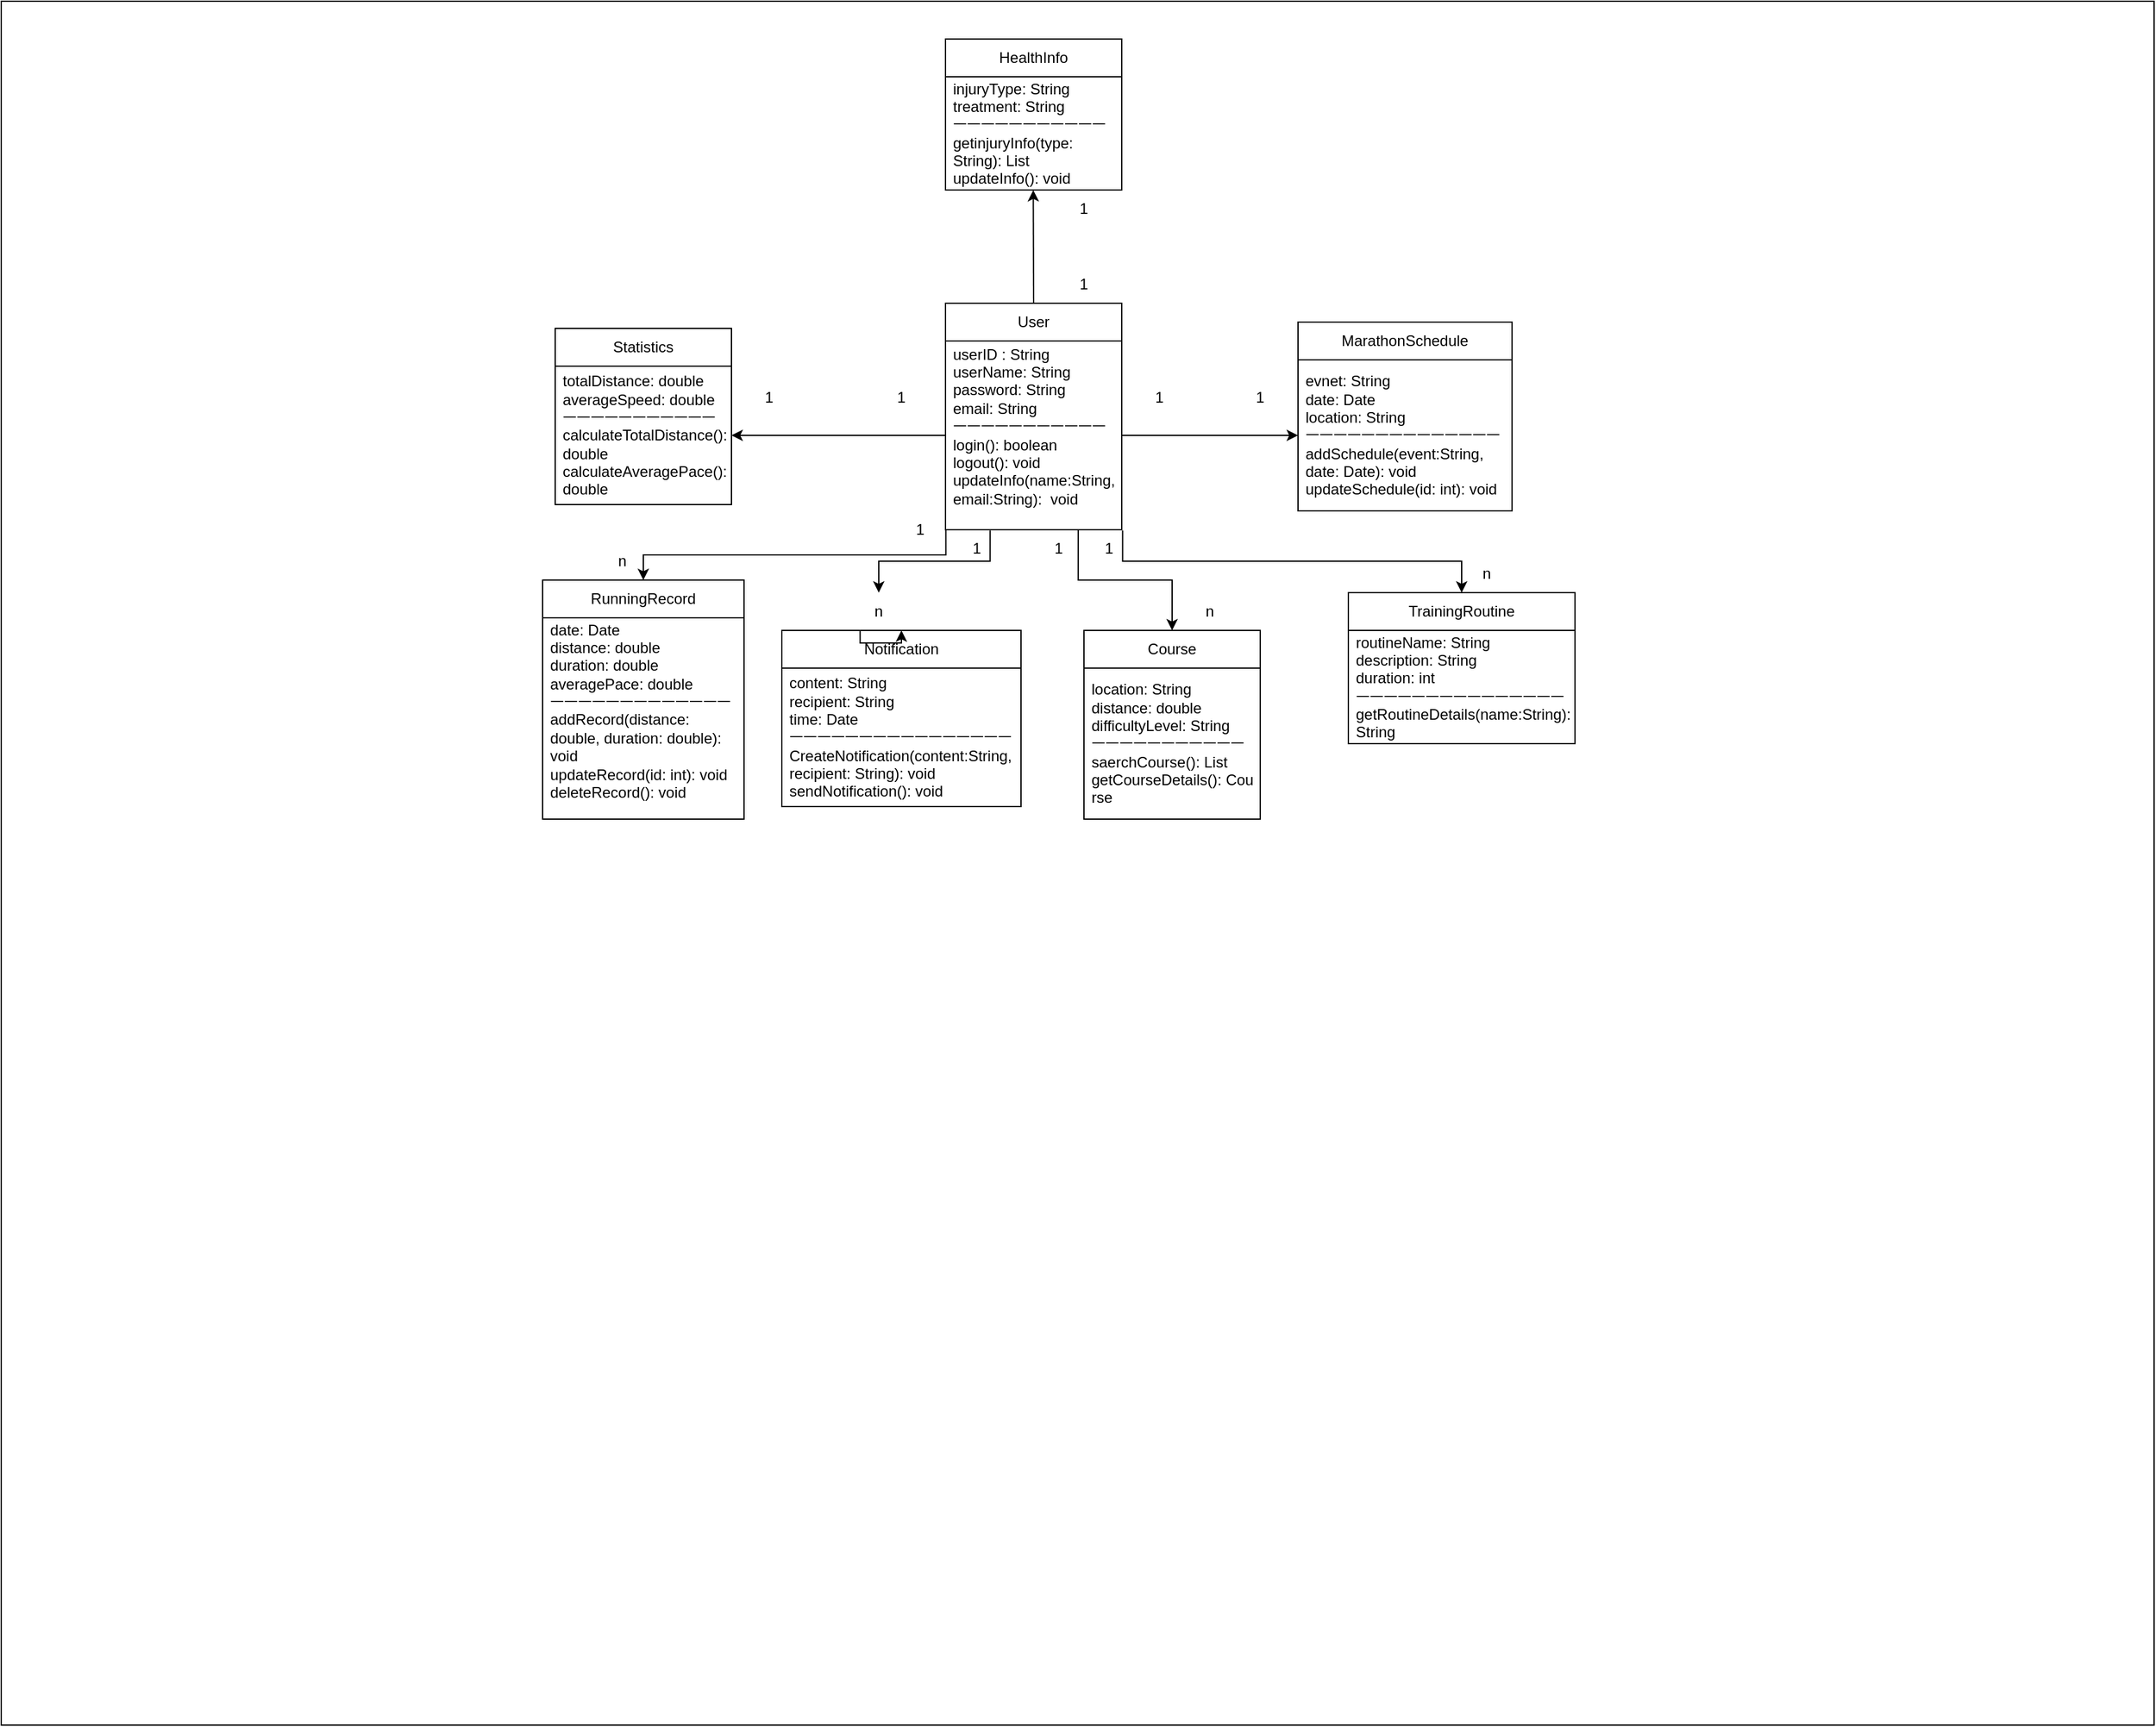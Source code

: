 <mxfile version="27.1.4">
  <diagram name="페이지-1" id="eisdHvtt9pM22h8amt2_">
    <mxGraphModel dx="1420" dy="1920" grid="1" gridSize="10" guides="1" tooltips="1" connect="1" arrows="1" fold="1" page="1" pageScale="1" pageWidth="827" pageHeight="1169" math="0" shadow="0">
      <root>
        <mxCell id="0" />
        <mxCell id="1" parent="0" />
        <mxCell id="n1FdgLcyJgvq4uo9NDfe-1" value="&amp;nbsp; &amp;nbsp; &amp;nbsp; &amp;nbsp;" style="rounded=0;whiteSpace=wrap;html=1;" vertex="1" parent="1">
          <mxGeometry x="160" y="-90" width="1710" height="1370" as="geometry" />
        </mxCell>
        <mxCell id="n1FdgLcyJgvq4uo9NDfe-3" value="User" style="swimlane;fontStyle=0;childLayout=stackLayout;horizontal=1;startSize=30;horizontalStack=0;resizeParent=1;resizeParentMax=0;resizeLast=0;collapsible=1;marginBottom=0;whiteSpace=wrap;html=1;" vertex="1" parent="1">
          <mxGeometry x="910" y="150" width="140" height="180" as="geometry" />
        </mxCell>
        <mxCell id="n1FdgLcyJgvq4uo9NDfe-6" value="&lt;div&gt;userID : String&lt;/div&gt;&lt;div&gt;userName: String&lt;/div&gt;password: String&lt;div&gt;email: String&lt;/div&gt;&lt;div&gt;ㅡㅡㅡㅡㅡㅡㅡㅡㅡㅡㅡ&lt;/div&gt;&lt;div&gt;login(): boolean&lt;/div&gt;&lt;div&gt;logout(): void&lt;/div&gt;&lt;div&gt;updateInfo(name:String, email:String):&amp;nbsp; void&lt;/div&gt;&lt;div&gt;&lt;br&gt;&lt;/div&gt;" style="text;strokeColor=none;fillColor=none;align=left;verticalAlign=middle;spacingLeft=4;spacingRight=4;overflow=hidden;points=[[0,0.5],[1,0.5]];portConstraint=eastwest;rotatable=0;whiteSpace=wrap;html=1;" vertex="1" parent="n1FdgLcyJgvq4uo9NDfe-3">
          <mxGeometry y="30" width="140" height="150" as="geometry" />
        </mxCell>
        <mxCell id="n1FdgLcyJgvq4uo9NDfe-10" value="RunningRecord" style="swimlane;fontStyle=0;childLayout=stackLayout;horizontal=1;startSize=30;horizontalStack=0;resizeParent=1;resizeParentMax=0;resizeLast=0;collapsible=1;marginBottom=0;whiteSpace=wrap;html=1;" vertex="1" parent="1">
          <mxGeometry x="590" y="370" width="160" height="190" as="geometry" />
        </mxCell>
        <mxCell id="n1FdgLcyJgvq4uo9NDfe-11" value="date: Date&lt;div&gt;distance: double&lt;/div&gt;&lt;div&gt;duration: double&lt;/div&gt;&lt;div&gt;averagePace: double&lt;/div&gt;&lt;div&gt;ㅡㅡㅡㅡㅡㅡㅡㅡㅡㅡㅡㅡㅡ&lt;/div&gt;&lt;div&gt;addRecord(distance: double, duration: double): void&lt;/div&gt;&lt;div&gt;updateRecord(id: int): void&lt;/div&gt;&lt;div&gt;deleteRecord(): void&lt;/div&gt;&lt;div&gt;&lt;br&gt;&lt;/div&gt;" style="text;strokeColor=none;fillColor=none;align=left;verticalAlign=middle;spacingLeft=4;spacingRight=4;overflow=hidden;points=[[0,0.5],[1,0.5]];portConstraint=eastwest;rotatable=0;whiteSpace=wrap;html=1;" vertex="1" parent="n1FdgLcyJgvq4uo9NDfe-10">
          <mxGeometry y="30" width="160" height="160" as="geometry" />
        </mxCell>
        <mxCell id="n1FdgLcyJgvq4uo9NDfe-14" value="TrainingRoutine" style="swimlane;fontStyle=0;childLayout=stackLayout;horizontal=1;startSize=30;horizontalStack=0;resizeParent=1;resizeParentMax=0;resizeLast=0;collapsible=1;marginBottom=0;whiteSpace=wrap;html=1;" vertex="1" parent="1">
          <mxGeometry x="1230" y="380" width="180" height="120" as="geometry" />
        </mxCell>
        <mxCell id="n1FdgLcyJgvq4uo9NDfe-15" value="&lt;div&gt;&lt;div&gt;routineName: String&lt;/div&gt;&lt;div&gt;description: String&lt;/div&gt;&lt;div&gt;duration: int&lt;/div&gt;&lt;div&gt;ㅡㅡㅡㅡㅡㅡㅡㅡㅡㅡㅡㅡㅡㅡㅡ&lt;/div&gt;&lt;/div&gt;&lt;div&gt;getRoutineDetails(name:String): String&lt;/div&gt;&lt;div&gt;&lt;br&gt;&lt;/div&gt;" style="text;strokeColor=none;fillColor=none;align=left;verticalAlign=middle;spacingLeft=4;spacingRight=4;overflow=hidden;points=[[0,0.5],[1,0.5]];portConstraint=eastwest;rotatable=0;whiteSpace=wrap;html=1;" vertex="1" parent="n1FdgLcyJgvq4uo9NDfe-14">
          <mxGeometry y="30" width="180" height="90" as="geometry" />
        </mxCell>
        <mxCell id="n1FdgLcyJgvq4uo9NDfe-19" value="Statistics" style="swimlane;fontStyle=0;childLayout=stackLayout;horizontal=1;startSize=30;horizontalStack=0;resizeParent=1;resizeParentMax=0;resizeLast=0;collapsible=1;marginBottom=0;whiteSpace=wrap;html=1;" vertex="1" parent="1">
          <mxGeometry x="600" y="170" width="140" height="140" as="geometry" />
        </mxCell>
        <mxCell id="n1FdgLcyJgvq4uo9NDfe-20" value="totalDistance: double&lt;div&gt;averageSpeed: double&lt;br&gt;&lt;div&gt;ㅡㅡㅡㅡㅡㅡㅡㅡㅡㅡㅡ&lt;/div&gt;&lt;div&gt;calculateTotalDistance(): double&lt;/div&gt;&lt;/div&gt;&lt;div&gt;calculateAveragePace(): double&lt;/div&gt;" style="text;strokeColor=none;fillColor=none;align=left;verticalAlign=middle;spacingLeft=4;spacingRight=4;overflow=hidden;points=[[0,0.5],[1,0.5]];portConstraint=eastwest;rotatable=0;whiteSpace=wrap;html=1;" vertex="1" parent="n1FdgLcyJgvq4uo9NDfe-19">
          <mxGeometry y="30" width="140" height="110" as="geometry" />
        </mxCell>
        <mxCell id="n1FdgLcyJgvq4uo9NDfe-58" value="" style="endArrow=classic;html=1;rounded=0;exitX=1;exitY=0.5;exitDx=0;exitDy=0;entryX=1;entryY=0.5;entryDx=0;entryDy=0;" edge="1" parent="n1FdgLcyJgvq4uo9NDfe-19" source="n1FdgLcyJgvq4uo9NDfe-20" target="n1FdgLcyJgvq4uo9NDfe-20">
          <mxGeometry width="50" height="50" relative="1" as="geometry">
            <mxPoint x="260" y="160" as="sourcePoint" />
            <mxPoint x="310" y="110" as="targetPoint" />
          </mxGeometry>
        </mxCell>
        <mxCell id="n1FdgLcyJgvq4uo9NDfe-28" value="MarathonSchedule" style="swimlane;fontStyle=0;childLayout=stackLayout;horizontal=1;startSize=30;horizontalStack=0;resizeParent=1;resizeParentMax=0;resizeLast=0;collapsible=1;marginBottom=0;whiteSpace=wrap;html=1;" vertex="1" parent="1">
          <mxGeometry x="1190" y="165" width="170" height="150" as="geometry" />
        </mxCell>
        <mxCell id="n1FdgLcyJgvq4uo9NDfe-29" value="evnet: String&lt;div&gt;date: Date&lt;/div&gt;&lt;div&gt;location: String&lt;br&gt;&lt;div&gt;ㅡㅡㅡㅡㅡㅡㅡㅡㅡㅡㅡㅡㅡㅡ&lt;/div&gt;&lt;/div&gt;&lt;div&gt;addSchedule(event:String, date: Date): void&lt;/div&gt;&lt;div&gt;updateSchedule(id: int): void&lt;/div&gt;" style="text;strokeColor=none;fillColor=none;align=left;verticalAlign=middle;spacingLeft=4;spacingRight=4;overflow=hidden;points=[[0,0.5],[1,0.5]];portConstraint=eastwest;rotatable=0;whiteSpace=wrap;html=1;" vertex="1" parent="n1FdgLcyJgvq4uo9NDfe-28">
          <mxGeometry y="30" width="170" height="120" as="geometry" />
        </mxCell>
        <mxCell id="n1FdgLcyJgvq4uo9NDfe-32" value="Course" style="swimlane;fontStyle=0;childLayout=stackLayout;horizontal=1;startSize=30;horizontalStack=0;resizeParent=1;resizeParentMax=0;resizeLast=0;collapsible=1;marginBottom=0;whiteSpace=wrap;html=1;" vertex="1" parent="1">
          <mxGeometry x="1020" y="410" width="140" height="150" as="geometry" />
        </mxCell>
        <mxCell id="n1FdgLcyJgvq4uo9NDfe-33" value="&lt;div&gt;location: String&lt;/div&gt;&lt;div&gt;distance: double&lt;/div&gt;&lt;div&gt;difficultyLevel: String&lt;/div&gt;&lt;div&gt;ㅡㅡㅡㅡㅡㅡㅡㅡㅡㅡㅡ&lt;/div&gt;&lt;div&gt;saerchCourse(): List&lt;/div&gt;&lt;div&gt;getCourseDetails(): Cou rse&lt;/div&gt;" style="text;strokeColor=none;fillColor=none;align=left;verticalAlign=middle;spacingLeft=4;spacingRight=4;overflow=hidden;points=[[0,0.5],[1,0.5]];portConstraint=eastwest;rotatable=0;whiteSpace=wrap;html=1;" vertex="1" parent="n1FdgLcyJgvq4uo9NDfe-32">
          <mxGeometry y="30" width="140" height="120" as="geometry" />
        </mxCell>
        <mxCell id="n1FdgLcyJgvq4uo9NDfe-36" value="Notification" style="swimlane;fontStyle=0;childLayout=stackLayout;horizontal=1;startSize=30;horizontalStack=0;resizeParent=1;resizeParentMax=0;resizeLast=0;collapsible=1;marginBottom=0;whiteSpace=wrap;html=1;" vertex="1" parent="1">
          <mxGeometry x="780" y="410" width="190" height="140" as="geometry" />
        </mxCell>
        <mxCell id="n1FdgLcyJgvq4uo9NDfe-37" value="content: String&lt;div&gt;recipient: String&lt;/div&gt;&lt;div&gt;time: Date&lt;br&gt;&lt;div&gt;ㅡㅡㅡㅡㅡㅡㅡㅡㅡㅡㅡㅡㅡㅡㅡㅡ&lt;/div&gt;&lt;div&gt;CreateNotification(content:String, recipient: String): void&lt;/div&gt;&lt;/div&gt;&lt;div&gt;sendNotification(): void&lt;/div&gt;" style="text;strokeColor=none;fillColor=none;align=left;verticalAlign=middle;spacingLeft=4;spacingRight=4;overflow=hidden;points=[[0,0.5],[1,0.5]];portConstraint=eastwest;rotatable=0;whiteSpace=wrap;html=1;" vertex="1" parent="n1FdgLcyJgvq4uo9NDfe-36">
          <mxGeometry y="30" width="190" height="110" as="geometry" />
        </mxCell>
        <mxCell id="n1FdgLcyJgvq4uo9NDfe-40" value="HealthInfo" style="swimlane;fontStyle=0;childLayout=stackLayout;horizontal=1;startSize=30;horizontalStack=0;resizeParent=1;resizeParentMax=0;resizeLast=0;collapsible=1;marginBottom=0;whiteSpace=wrap;html=1;" vertex="1" parent="1">
          <mxGeometry x="910" y="-60" width="140" height="120" as="geometry" />
        </mxCell>
        <mxCell id="n1FdgLcyJgvq4uo9NDfe-41" value="injuryType: String&lt;br&gt;&lt;div&gt;treatment: String&amp;nbsp;&lt;/div&gt;&lt;div&gt;ㅡㅡㅡㅡㅡㅡㅡㅡㅡㅡㅡ&lt;/div&gt;&lt;div&gt;getinjuryInfo(type: String): List&lt;/div&gt;&lt;div&gt;updateInfo(): void&lt;/div&gt;" style="text;strokeColor=none;fillColor=none;align=left;verticalAlign=middle;spacingLeft=4;spacingRight=4;overflow=hidden;points=[[0,0.5],[1,0.5]];portConstraint=eastwest;rotatable=0;whiteSpace=wrap;html=1;" vertex="1" parent="n1FdgLcyJgvq4uo9NDfe-40">
          <mxGeometry y="30" width="140" height="90" as="geometry" />
        </mxCell>
        <mxCell id="n1FdgLcyJgvq4uo9NDfe-59" value="" style="endArrow=classic;html=1;rounded=0;entryX=1;entryY=0.5;entryDx=0;entryDy=0;exitX=0;exitY=0.5;exitDx=0;exitDy=0;" edge="1" parent="1" source="n1FdgLcyJgvq4uo9NDfe-6" target="n1FdgLcyJgvq4uo9NDfe-20">
          <mxGeometry width="50" height="50" relative="1" as="geometry">
            <mxPoint x="860" y="330" as="sourcePoint" />
            <mxPoint x="910" y="280" as="targetPoint" />
          </mxGeometry>
        </mxCell>
        <mxCell id="n1FdgLcyJgvq4uo9NDfe-60" value="" style="endArrow=classic;html=1;rounded=0;exitX=1;exitY=0.5;exitDx=0;exitDy=0;entryX=0;entryY=0.5;entryDx=0;entryDy=0;" edge="1" parent="1" source="n1FdgLcyJgvq4uo9NDfe-6" target="n1FdgLcyJgvq4uo9NDfe-29">
          <mxGeometry width="50" height="50" relative="1" as="geometry">
            <mxPoint x="860" y="330" as="sourcePoint" />
            <mxPoint x="910" y="280" as="targetPoint" />
          </mxGeometry>
        </mxCell>
        <mxCell id="n1FdgLcyJgvq4uo9NDfe-61" value="" style="endArrow=classic;html=1;rounded=0;entryX=0.498;entryY=1.001;entryDx=0;entryDy=0;entryPerimeter=0;exitX=0.5;exitY=0;exitDx=0;exitDy=0;" edge="1" parent="1" source="n1FdgLcyJgvq4uo9NDfe-3" target="n1FdgLcyJgvq4uo9NDfe-41">
          <mxGeometry width="50" height="50" relative="1" as="geometry">
            <mxPoint x="860" y="330" as="sourcePoint" />
            <mxPoint x="910" y="280" as="targetPoint" />
          </mxGeometry>
        </mxCell>
        <mxCell id="n1FdgLcyJgvq4uo9NDfe-66" value="" style="endArrow=classic;html=1;rounded=0;entryX=0.5;entryY=0;entryDx=0;entryDy=0;exitX=0.253;exitY=1.004;exitDx=0;exitDy=0;exitPerimeter=0;edgeStyle=orthogonalEdgeStyle;" edge="1" parent="1" source="n1FdgLcyJgvq4uo9NDfe-95" target="n1FdgLcyJgvq4uo9NDfe-36">
          <mxGeometry width="50" height="50" relative="1" as="geometry">
            <mxPoint x="880" y="220" as="sourcePoint" />
            <mxPoint x="930" y="170" as="targetPoint" />
          </mxGeometry>
        </mxCell>
        <mxCell id="n1FdgLcyJgvq4uo9NDfe-67" value="" style="endArrow=classic;html=1;rounded=0;entryX=0.5;entryY=0;entryDx=0;entryDy=0;exitX=0.002;exitY=1.001;exitDx=0;exitDy=0;exitPerimeter=0;edgeStyle=orthogonalEdgeStyle;" edge="1" parent="1" source="n1FdgLcyJgvq4uo9NDfe-6" target="n1FdgLcyJgvq4uo9NDfe-10">
          <mxGeometry width="50" height="50" relative="1" as="geometry">
            <mxPoint x="880" y="220" as="sourcePoint" />
            <mxPoint x="930" y="170" as="targetPoint" />
          </mxGeometry>
        </mxCell>
        <mxCell id="n1FdgLcyJgvq4uo9NDfe-68" value="" style="endArrow=classic;html=1;rounded=0;entryX=0.5;entryY=0;entryDx=0;entryDy=0;exitX=0.753;exitY=0.998;exitDx=0;exitDy=0;exitPerimeter=0;edgeStyle=orthogonalEdgeStyle;" edge="1" parent="1" source="n1FdgLcyJgvq4uo9NDfe-6" target="n1FdgLcyJgvq4uo9NDfe-32">
          <mxGeometry width="50" height="50" relative="1" as="geometry">
            <mxPoint x="880" y="220" as="sourcePoint" />
            <mxPoint x="930" y="170" as="targetPoint" />
          </mxGeometry>
        </mxCell>
        <mxCell id="n1FdgLcyJgvq4uo9NDfe-69" value="" style="endArrow=classic;html=1;rounded=0;entryX=0.5;entryY=0;entryDx=0;entryDy=0;exitX=1.005;exitY=1.004;exitDx=0;exitDy=0;exitPerimeter=0;edgeStyle=orthogonalEdgeStyle;" edge="1" parent="1" source="n1FdgLcyJgvq4uo9NDfe-6" target="n1FdgLcyJgvq4uo9NDfe-14">
          <mxGeometry width="50" height="50" relative="1" as="geometry">
            <mxPoint x="880" y="220" as="sourcePoint" />
            <mxPoint x="930" y="170" as="targetPoint" />
          </mxGeometry>
        </mxCell>
        <mxCell id="n1FdgLcyJgvq4uo9NDfe-72" value="1" style="text;html=1;align=center;verticalAlign=middle;whiteSpace=wrap;rounded=0;" vertex="1" parent="1">
          <mxGeometry x="845" y="210" width="60" height="30" as="geometry" />
        </mxCell>
        <mxCell id="n1FdgLcyJgvq4uo9NDfe-74" value="1" style="text;html=1;align=center;verticalAlign=middle;whiteSpace=wrap;rounded=0;" vertex="1" parent="1">
          <mxGeometry x="740" y="210" width="60" height="30" as="geometry" />
        </mxCell>
        <mxCell id="n1FdgLcyJgvq4uo9NDfe-75" value="1" style="text;html=1;align=center;verticalAlign=middle;whiteSpace=wrap;rounded=0;" vertex="1" parent="1">
          <mxGeometry x="990" y="60" width="60" height="30" as="geometry" />
        </mxCell>
        <mxCell id="n1FdgLcyJgvq4uo9NDfe-79" value="1" style="text;html=1;align=center;verticalAlign=middle;whiteSpace=wrap;rounded=0;" vertex="1" parent="1">
          <mxGeometry x="1130" y="210" width="60" height="30" as="geometry" />
        </mxCell>
        <mxCell id="n1FdgLcyJgvq4uo9NDfe-80" value="1" style="text;html=1;align=center;verticalAlign=middle;whiteSpace=wrap;rounded=0;" vertex="1" parent="1">
          <mxGeometry x="1050" y="210" width="60" height="30" as="geometry" />
        </mxCell>
        <mxCell id="n1FdgLcyJgvq4uo9NDfe-81" value="1" style="text;html=1;align=center;verticalAlign=middle;whiteSpace=wrap;rounded=0;" vertex="1" parent="1">
          <mxGeometry x="990" y="120" width="60" height="30" as="geometry" />
        </mxCell>
        <mxCell id="n1FdgLcyJgvq4uo9NDfe-82" value="1" style="text;html=1;align=center;verticalAlign=middle;whiteSpace=wrap;rounded=0;" vertex="1" parent="1">
          <mxGeometry x="860" y="315" width="60" height="30" as="geometry" />
        </mxCell>
        <mxCell id="n1FdgLcyJgvq4uo9NDfe-83" value="1" style="text;html=1;align=center;verticalAlign=middle;whiteSpace=wrap;rounded=0;" vertex="1" parent="1">
          <mxGeometry x="905" y="330" width="60" height="30" as="geometry" />
        </mxCell>
        <mxCell id="n1FdgLcyJgvq4uo9NDfe-87" value="1" style="text;html=1;align=center;verticalAlign=middle;whiteSpace=wrap;rounded=0;" vertex="1" parent="1">
          <mxGeometry x="970" y="330" width="60" height="30" as="geometry" />
        </mxCell>
        <mxCell id="n1FdgLcyJgvq4uo9NDfe-89" value="1" style="text;html=1;align=center;verticalAlign=middle;whiteSpace=wrap;rounded=0;" vertex="1" parent="1">
          <mxGeometry x="1010" y="330" width="60" height="30" as="geometry" />
        </mxCell>
        <mxCell id="n1FdgLcyJgvq4uo9NDfe-90" value="&lt;span style=&quot;white-space: pre;&quot;&gt;&#x9;&lt;/span&gt;n" style="text;html=1;align=center;verticalAlign=middle;whiteSpace=wrap;rounded=0;" vertex="1" parent="1">
          <mxGeometry x="610" y="340" width="60" height="30" as="geometry" />
        </mxCell>
        <mxCell id="n1FdgLcyJgvq4uo9NDfe-93" value="n" style="text;html=1;align=center;verticalAlign=middle;whiteSpace=wrap;rounded=0;" vertex="1" parent="1">
          <mxGeometry x="1310" y="350" width="60" height="30" as="geometry" />
        </mxCell>
        <mxCell id="n1FdgLcyJgvq4uo9NDfe-94" value="n" style="text;html=1;align=center;verticalAlign=middle;whiteSpace=wrap;rounded=0;" vertex="1" parent="1">
          <mxGeometry x="1090" y="380" width="60" height="30" as="geometry" />
        </mxCell>
        <mxCell id="n1FdgLcyJgvq4uo9NDfe-96" value="" style="endArrow=classic;html=1;rounded=0;entryX=0.5;entryY=0;entryDx=0;entryDy=0;exitX=0.253;exitY=1.004;exitDx=0;exitDy=0;exitPerimeter=0;edgeStyle=orthogonalEdgeStyle;" edge="1" parent="1" source="n1FdgLcyJgvq4uo9NDfe-6" target="n1FdgLcyJgvq4uo9NDfe-95">
          <mxGeometry width="50" height="50" relative="1" as="geometry">
            <mxPoint x="945" y="331" as="sourcePoint" />
            <mxPoint x="875" y="410" as="targetPoint" />
          </mxGeometry>
        </mxCell>
        <mxCell id="n1FdgLcyJgvq4uo9NDfe-95" value="n" style="text;html=1;align=center;verticalAlign=middle;whiteSpace=wrap;rounded=0;" vertex="1" parent="1">
          <mxGeometry x="827" y="380" width="60" height="30" as="geometry" />
        </mxCell>
      </root>
    </mxGraphModel>
  </diagram>
</mxfile>
